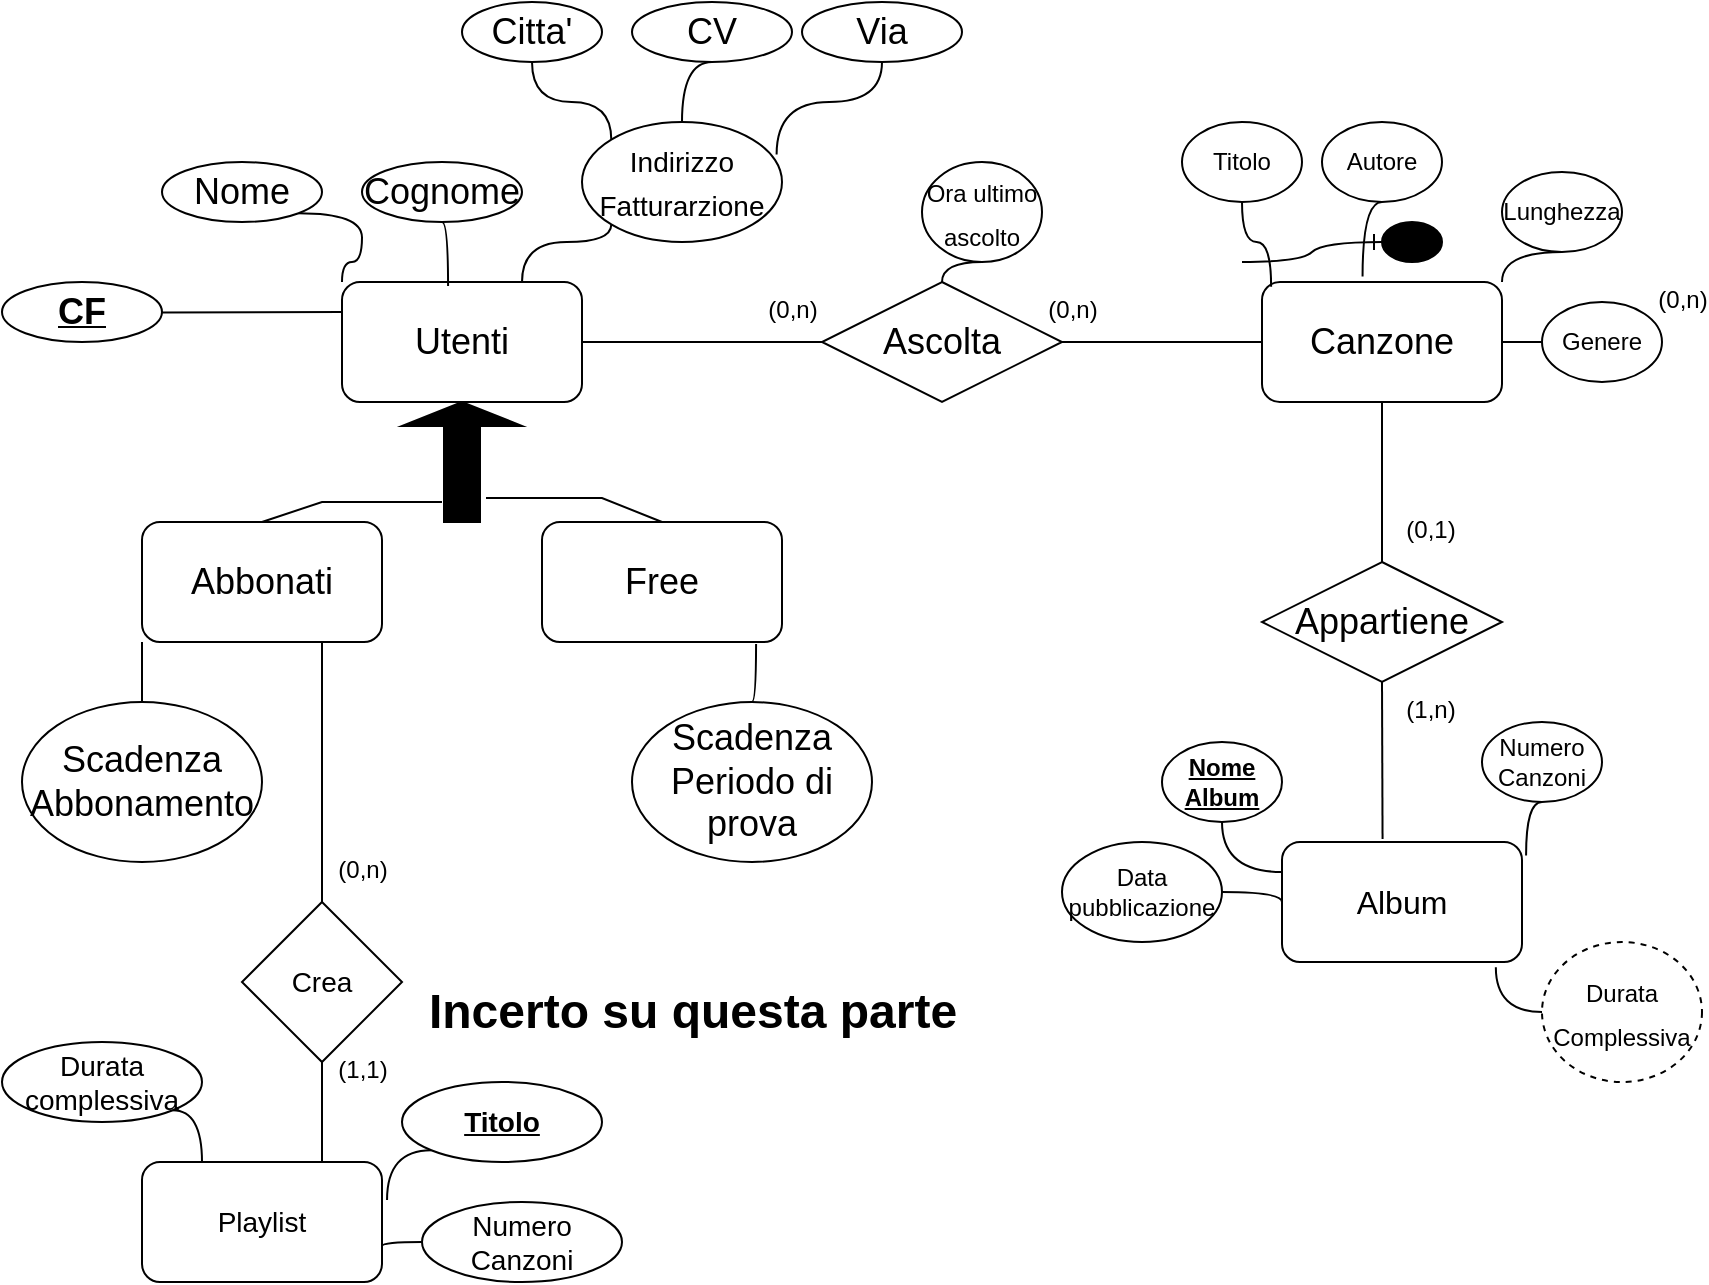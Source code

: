 <mxfile version="15.8.7" type="device"><diagram id="R2lEEEUBdFMjLlhIrx00" name="Page-1"><mxGraphModel dx="878" dy="561" grid="1" gridSize="10" guides="1" tooltips="1" connect="1" arrows="1" fold="1" page="1" pageScale="1" pageWidth="1200" pageHeight="1920" math="0" shadow="0" extFonts="Permanent Marker^https://fonts.googleapis.com/css?family=Permanent+Marker"><root><mxCell id="0"/><mxCell id="1" parent="0"/><mxCell id="MznmqaaZc4UVXRXvQqSj-66" style="edgeStyle=orthogonalEdgeStyle;curved=1;rounded=0;orthogonalLoop=1;jettySize=auto;html=1;exitX=0;exitY=0.25;exitDx=0;exitDy=0;fontSize=12;endArrow=none;endFill=0;" parent="1" source="MznmqaaZc4UVXRXvQqSj-1" edge="1"><mxGeometry relative="1" as="geometry"><mxPoint x="110" y="175.294" as="targetPoint"/></mxGeometry></mxCell><mxCell id="MznmqaaZc4UVXRXvQqSj-1" value="&lt;font style=&quot;font-size: 18px&quot;&gt;Utenti&lt;/font&gt;" style="rounded=1;whiteSpace=wrap;html=1;" parent="1" vertex="1"><mxGeometry x="200" y="160" width="120" height="60" as="geometry"/></mxCell><mxCell id="MznmqaaZc4UVXRXvQqSj-2" value="" style="shape=singleArrow;direction=north;whiteSpace=wrap;html=1;fontSize=18;fillColor=#000000;" parent="1" vertex="1"><mxGeometry x="230" y="220" width="60" height="60" as="geometry"/></mxCell><mxCell id="YDDnkRahi1cv_LV7dZbu-7" style="edgeStyle=orthogonalEdgeStyle;curved=1;rounded=0;orthogonalLoop=1;jettySize=auto;html=1;exitX=0.75;exitY=1;exitDx=0;exitDy=0;fontSize=14;endArrow=none;endFill=0;" edge="1" parent="1" source="MznmqaaZc4UVXRXvQqSj-3" target="YDDnkRahi1cv_LV7dZbu-1"><mxGeometry relative="1" as="geometry"/></mxCell><mxCell id="MznmqaaZc4UVXRXvQqSj-3" value="Abbonati" style="rounded=1;whiteSpace=wrap;html=1;fontSize=18;fillColor=default;" parent="1" vertex="1"><mxGeometry x="100" y="280" width="120" height="60" as="geometry"/></mxCell><mxCell id="MznmqaaZc4UVXRXvQqSj-4" value="Free" style="rounded=1;whiteSpace=wrap;html=1;fontSize=18;fillColor=default;" parent="1" vertex="1"><mxGeometry x="300" y="280" width="120" height="60" as="geometry"/></mxCell><mxCell id="MznmqaaZc4UVXRXvQqSj-7" value="" style="endArrow=none;html=1;rounded=0;fontSize=18;exitX=0.5;exitY=0;exitDx=0;exitDy=0;" parent="1" source="MznmqaaZc4UVXRXvQqSj-3" edge="1"><mxGeometry width="50" height="50" relative="1" as="geometry"><mxPoint x="400" y="290" as="sourcePoint"/><mxPoint x="250" y="270" as="targetPoint"/><Array as="points"><mxPoint x="190" y="270"/></Array></mxGeometry></mxCell><mxCell id="MznmqaaZc4UVXRXvQqSj-8" value="" style="endArrow=none;html=1;rounded=0;fontSize=18;exitX=0.2;exitY=0.7;exitDx=0;exitDy=0;entryX=0.5;entryY=0;entryDx=0;entryDy=0;exitPerimeter=0;" parent="1" source="MznmqaaZc4UVXRXvQqSj-2" target="MznmqaaZc4UVXRXvQqSj-4" edge="1"><mxGeometry width="50" height="50" relative="1" as="geometry"><mxPoint x="170" y="290" as="sourcePoint"/><mxPoint x="260" y="280" as="targetPoint"/><Array as="points"><mxPoint x="330" y="268"/></Array></mxGeometry></mxCell><mxCell id="MznmqaaZc4UVXRXvQqSj-23" style="edgeStyle=orthogonalEdgeStyle;curved=1;rounded=0;orthogonalLoop=1;jettySize=auto;html=1;exitX=1;exitY=1;exitDx=0;exitDy=0;fontSize=18;endArrow=none;endFill=0;entryX=0;entryY=0;entryDx=0;entryDy=0;" parent="1" source="MznmqaaZc4UVXRXvQqSj-9" target="MznmqaaZc4UVXRXvQqSj-1" edge="1"><mxGeometry relative="1" as="geometry"><mxPoint x="210" y="170" as="targetPoint"/></mxGeometry></mxCell><mxCell id="MznmqaaZc4UVXRXvQqSj-9" value="Nome" style="ellipse;whiteSpace=wrap;html=1;align=center;fontSize=18;fillColor=default;" parent="1" vertex="1"><mxGeometry x="110" y="100" width="80" height="30" as="geometry"/></mxCell><mxCell id="MznmqaaZc4UVXRXvQqSj-24" style="edgeStyle=orthogonalEdgeStyle;curved=1;rounded=0;orthogonalLoop=1;jettySize=auto;html=1;exitX=0.5;exitY=1;exitDx=0;exitDy=0;entryX=0.442;entryY=0.033;entryDx=0;entryDy=0;entryPerimeter=0;fontSize=18;endArrow=none;endFill=0;" parent="1" source="MznmqaaZc4UVXRXvQqSj-10" target="MznmqaaZc4UVXRXvQqSj-1" edge="1"><mxGeometry relative="1" as="geometry"/></mxCell><mxCell id="MznmqaaZc4UVXRXvQqSj-10" value="Cognome" style="ellipse;whiteSpace=wrap;html=1;align=center;fontSize=18;fillColor=default;" parent="1" vertex="1"><mxGeometry x="210" y="100" width="80" height="30" as="geometry"/></mxCell><mxCell id="MznmqaaZc4UVXRXvQqSj-25" style="edgeStyle=orthogonalEdgeStyle;curved=1;rounded=0;orthogonalLoop=1;jettySize=auto;html=1;exitX=0;exitY=1;exitDx=0;exitDy=0;fontSize=18;endArrow=none;endFill=0;entryX=0.75;entryY=0;entryDx=0;entryDy=0;" parent="1" source="MznmqaaZc4UVXRXvQqSj-12" target="MznmqaaZc4UVXRXvQqSj-1" edge="1"><mxGeometry relative="1" as="geometry"><mxPoint x="300" y="150" as="targetPoint"/><Array as="points"><mxPoint x="290" y="140"/></Array></mxGeometry></mxCell><mxCell id="MznmqaaZc4UVXRXvQqSj-12" value="&lt;font style=&quot;font-size: 14px&quot;&gt;Indirizzo&lt;br&gt;Fatturarzione&lt;/font&gt;" style="ellipse;whiteSpace=wrap;html=1;align=center;fontSize=18;fillColor=default;" parent="1" vertex="1"><mxGeometry x="320" y="80" width="100" height="60" as="geometry"/></mxCell><mxCell id="MznmqaaZc4UVXRXvQqSj-21" style="edgeStyle=orthogonalEdgeStyle;curved=1;rounded=0;orthogonalLoop=1;jettySize=auto;html=1;exitX=0.5;exitY=1;exitDx=0;exitDy=0;entryX=0;entryY=0;entryDx=0;entryDy=0;fontSize=18;endArrow=none;endFill=0;" parent="1" source="MznmqaaZc4UVXRXvQqSj-13" target="MznmqaaZc4UVXRXvQqSj-12" edge="1"><mxGeometry relative="1" as="geometry"/></mxCell><mxCell id="MznmqaaZc4UVXRXvQqSj-13" value="Citta'" style="ellipse;whiteSpace=wrap;html=1;align=center;fontSize=18;fillColor=default;" parent="1" vertex="1"><mxGeometry x="260" y="20" width="70" height="30" as="geometry"/></mxCell><mxCell id="MznmqaaZc4UVXRXvQqSj-22" style="edgeStyle=orthogonalEdgeStyle;curved=1;rounded=0;orthogonalLoop=1;jettySize=auto;html=1;exitX=0.5;exitY=1;exitDx=0;exitDy=0;entryX=0.973;entryY=0.271;entryDx=0;entryDy=0;entryPerimeter=0;fontSize=18;endArrow=none;endFill=0;" parent="1" source="MznmqaaZc4UVXRXvQqSj-14" target="MznmqaaZc4UVXRXvQqSj-12" edge="1"><mxGeometry relative="1" as="geometry"/></mxCell><mxCell id="MznmqaaZc4UVXRXvQqSj-14" value="Via" style="ellipse;whiteSpace=wrap;html=1;align=center;fontSize=18;fillColor=default;" parent="1" vertex="1"><mxGeometry x="430" y="20" width="80" height="30" as="geometry"/></mxCell><mxCell id="MznmqaaZc4UVXRXvQqSj-20" style="edgeStyle=orthogonalEdgeStyle;curved=1;rounded=0;orthogonalLoop=1;jettySize=auto;html=1;exitX=0.5;exitY=1;exitDx=0;exitDy=0;entryX=0.5;entryY=0;entryDx=0;entryDy=0;fontSize=18;endArrow=none;endFill=0;" parent="1" source="MznmqaaZc4UVXRXvQqSj-15" target="MznmqaaZc4UVXRXvQqSj-12" edge="1"><mxGeometry relative="1" as="geometry"/></mxCell><mxCell id="MznmqaaZc4UVXRXvQqSj-15" value="CV" style="ellipse;whiteSpace=wrap;html=1;align=center;fontSize=18;fillColor=default;" parent="1" vertex="1"><mxGeometry x="345" y="20" width="80" height="30" as="geometry"/></mxCell><mxCell id="MznmqaaZc4UVXRXvQqSj-27" style="edgeStyle=orthogonalEdgeStyle;curved=1;rounded=0;orthogonalLoop=1;jettySize=auto;html=1;exitX=0.5;exitY=0;exitDx=0;exitDy=0;entryX=0;entryY=1;entryDx=0;entryDy=0;fontSize=18;endArrow=none;endFill=0;" parent="1" source="MznmqaaZc4UVXRXvQqSj-26" target="MznmqaaZc4UVXRXvQqSj-3" edge="1"><mxGeometry relative="1" as="geometry"/></mxCell><mxCell id="MznmqaaZc4UVXRXvQqSj-26" value="Scadenza Abbonamento" style="ellipse;whiteSpace=wrap;html=1;align=center;fontSize=18;fillColor=default;" parent="1" vertex="1"><mxGeometry x="40" y="370" width="120" height="80" as="geometry"/></mxCell><mxCell id="MznmqaaZc4UVXRXvQqSj-30" style="edgeStyle=orthogonalEdgeStyle;curved=1;rounded=0;orthogonalLoop=1;jettySize=auto;html=1;exitX=0.5;exitY=0;exitDx=0;exitDy=0;entryX=0.892;entryY=1.017;entryDx=0;entryDy=0;entryPerimeter=0;fontSize=18;endArrow=none;endFill=0;" parent="1" source="MznmqaaZc4UVXRXvQqSj-29" target="MznmqaaZc4UVXRXvQqSj-4" edge="1"><mxGeometry relative="1" as="geometry"/></mxCell><mxCell id="MznmqaaZc4UVXRXvQqSj-29" value="Scadenza Periodo di prova" style="ellipse;whiteSpace=wrap;html=1;align=center;fontSize=18;fillColor=default;" parent="1" vertex="1"><mxGeometry x="345" y="370" width="120" height="80" as="geometry"/></mxCell><mxCell id="MznmqaaZc4UVXRXvQqSj-34" style="edgeStyle=orthogonalEdgeStyle;curved=1;rounded=0;orthogonalLoop=1;jettySize=auto;html=1;entryX=1;entryY=0.5;entryDx=0;entryDy=0;fontSize=18;endArrow=none;endFill=0;" parent="1" source="MznmqaaZc4UVXRXvQqSj-31" target="MznmqaaZc4UVXRXvQqSj-1" edge="1"><mxGeometry relative="1" as="geometry"/></mxCell><mxCell id="MznmqaaZc4UVXRXvQqSj-35" style="edgeStyle=orthogonalEdgeStyle;curved=1;rounded=0;orthogonalLoop=1;jettySize=auto;html=1;fontSize=18;endArrow=none;endFill=0;" parent="1" source="MznmqaaZc4UVXRXvQqSj-31" target="MznmqaaZc4UVXRXvQqSj-33" edge="1"><mxGeometry relative="1" as="geometry"/></mxCell><mxCell id="MznmqaaZc4UVXRXvQqSj-31" value="Ascolta" style="shape=rhombus;perimeter=rhombusPerimeter;whiteSpace=wrap;html=1;align=center;fontSize=18;fillColor=default;" parent="1" vertex="1"><mxGeometry x="440" y="160" width="120" height="60" as="geometry"/></mxCell><mxCell id="MznmqaaZc4UVXRXvQqSj-51" style="edgeStyle=orthogonalEdgeStyle;curved=1;rounded=0;orthogonalLoop=1;jettySize=auto;html=1;exitX=0.5;exitY=1;exitDx=0;exitDy=0;entryX=0.5;entryY=0;entryDx=0;entryDy=0;fontSize=18;endArrow=none;endFill=0;" parent="1" source="MznmqaaZc4UVXRXvQqSj-33" target="MznmqaaZc4UVXRXvQqSj-50" edge="1"><mxGeometry relative="1" as="geometry"/></mxCell><mxCell id="MznmqaaZc4UVXRXvQqSj-33" value="Canzone" style="rounded=1;whiteSpace=wrap;html=1;fontSize=18;fillColor=default;" parent="1" vertex="1"><mxGeometry x="660" y="160" width="120" height="60" as="geometry"/></mxCell><mxCell id="MznmqaaZc4UVXRXvQqSj-37" style="edgeStyle=orthogonalEdgeStyle;curved=1;rounded=0;orthogonalLoop=1;jettySize=auto;html=1;exitX=0.5;exitY=1;exitDx=0;exitDy=0;entryX=0.5;entryY=0;entryDx=0;entryDy=0;fontSize=12;endArrow=none;endFill=0;" parent="1" source="MznmqaaZc4UVXRXvQqSj-36" target="MznmqaaZc4UVXRXvQqSj-31" edge="1"><mxGeometry relative="1" as="geometry"/></mxCell><mxCell id="MznmqaaZc4UVXRXvQqSj-36" value="&lt;font style=&quot;font-size: 12px&quot;&gt;Ora ultimo ascolto&lt;/font&gt;" style="ellipse;whiteSpace=wrap;html=1;align=center;fontSize=18;fillColor=default;" parent="1" vertex="1"><mxGeometry x="490" y="100" width="60" height="50" as="geometry"/></mxCell><mxCell id="MznmqaaZc4UVXRXvQqSj-43" style="edgeStyle=orthogonalEdgeStyle;curved=1;rounded=0;orthogonalLoop=1;jettySize=auto;html=1;exitX=0.5;exitY=1;exitDx=0;exitDy=0;entryX=0.038;entryY=0.04;entryDx=0;entryDy=0;entryPerimeter=0;fontSize=12;endArrow=none;endFill=0;" parent="1" source="MznmqaaZc4UVXRXvQqSj-38" target="MznmqaaZc4UVXRXvQqSj-33" edge="1"><mxGeometry relative="1" as="geometry"/></mxCell><mxCell id="MznmqaaZc4UVXRXvQqSj-38" value="Titolo&lt;br&gt;" style="ellipse;whiteSpace=wrap;html=1;align=center;fontSize=12;fillColor=default;" parent="1" vertex="1"><mxGeometry x="620" y="80" width="60" height="40" as="geometry"/></mxCell><mxCell id="MznmqaaZc4UVXRXvQqSj-44" style="edgeStyle=orthogonalEdgeStyle;curved=1;rounded=0;orthogonalLoop=1;jettySize=auto;html=1;exitX=0.5;exitY=1;exitDx=0;exitDy=0;entryX=0.419;entryY=-0.045;entryDx=0;entryDy=0;entryPerimeter=0;fontSize=12;endArrow=none;endFill=0;" parent="1" source="MznmqaaZc4UVXRXvQqSj-39" target="MznmqaaZc4UVXRXvQqSj-33" edge="1"><mxGeometry relative="1" as="geometry"/></mxCell><mxCell id="MznmqaaZc4UVXRXvQqSj-39" value="Autore" style="ellipse;whiteSpace=wrap;html=1;align=center;fontSize=12;fillColor=default;" parent="1" vertex="1"><mxGeometry x="690" y="80" width="60" height="40" as="geometry"/></mxCell><mxCell id="MznmqaaZc4UVXRXvQqSj-45" style="edgeStyle=orthogonalEdgeStyle;curved=1;rounded=0;orthogonalLoop=1;jettySize=auto;html=1;exitX=0.5;exitY=1;exitDx=0;exitDy=0;entryX=1;entryY=0;entryDx=0;entryDy=0;fontSize=12;endArrow=none;endFill=0;" parent="1" source="MznmqaaZc4UVXRXvQqSj-40" target="MznmqaaZc4UVXRXvQqSj-33" edge="1"><mxGeometry relative="1" as="geometry"/></mxCell><mxCell id="MznmqaaZc4UVXRXvQqSj-40" value="Lunghezza" style="ellipse;whiteSpace=wrap;html=1;align=center;fontSize=12;fillColor=default;" parent="1" vertex="1"><mxGeometry x="780" y="105" width="60" height="40" as="geometry"/></mxCell><mxCell id="MznmqaaZc4UVXRXvQqSj-47" style="edgeStyle=orthogonalEdgeStyle;curved=1;rounded=0;orthogonalLoop=1;jettySize=auto;html=1;exitX=0;exitY=0.5;exitDx=0;exitDy=0;entryX=1;entryY=0.5;entryDx=0;entryDy=0;fontSize=12;endArrow=none;endFill=0;" parent="1" source="MznmqaaZc4UVXRXvQqSj-46" target="MznmqaaZc4UVXRXvQqSj-33" edge="1"><mxGeometry relative="1" as="geometry"/></mxCell><mxCell id="MznmqaaZc4UVXRXvQqSj-46" value="Genere&lt;br&gt;" style="ellipse;whiteSpace=wrap;html=1;align=center;fontSize=12;fillColor=default;" parent="1" vertex="1"><mxGeometry x="800" y="170" width="60" height="40" as="geometry"/></mxCell><mxCell id="MznmqaaZc4UVXRXvQqSj-48" value="&lt;font size=&quot;3&quot;&gt;Album&lt;br&gt;&lt;/font&gt;" style="rounded=1;whiteSpace=wrap;html=1;fontSize=12;fillColor=default;" parent="1" vertex="1"><mxGeometry x="670" y="440" width="120" height="60" as="geometry"/></mxCell><mxCell id="MznmqaaZc4UVXRXvQqSj-52" style="edgeStyle=orthogonalEdgeStyle;curved=1;rounded=0;orthogonalLoop=1;jettySize=auto;html=1;exitX=0.5;exitY=1;exitDx=0;exitDy=0;entryX=0.419;entryY=-0.025;entryDx=0;entryDy=0;entryPerimeter=0;fontSize=18;endArrow=none;endFill=0;" parent="1" source="MznmqaaZc4UVXRXvQqSj-50" target="MznmqaaZc4UVXRXvQqSj-48" edge="1"><mxGeometry relative="1" as="geometry"/></mxCell><mxCell id="MznmqaaZc4UVXRXvQqSj-50" value="Appartiene" style="shape=rhombus;perimeter=rhombusPerimeter;whiteSpace=wrap;html=1;align=center;fontSize=18;fillColor=default;" parent="1" vertex="1"><mxGeometry x="660" y="300" width="120" height="60" as="geometry"/></mxCell><mxCell id="MznmqaaZc4UVXRXvQqSj-54" style="edgeStyle=orthogonalEdgeStyle;curved=1;rounded=0;orthogonalLoop=1;jettySize=auto;html=1;entryX=0;entryY=0.25;entryDx=0;entryDy=0;fontSize=18;endArrow=none;endFill=0;" parent="1" source="MznmqaaZc4UVXRXvQqSj-53" target="MznmqaaZc4UVXRXvQqSj-48" edge="1"><mxGeometry relative="1" as="geometry"/></mxCell><mxCell id="MznmqaaZc4UVXRXvQqSj-53" value="&lt;b&gt;&lt;u&gt;Nome&lt;br&gt;Album&lt;/u&gt;&lt;/b&gt;" style="ellipse;whiteSpace=wrap;html=1;align=center;fontSize=12;fillColor=default;" parent="1" vertex="1"><mxGeometry x="610" y="390" width="60" height="40" as="geometry"/></mxCell><mxCell id="MznmqaaZc4UVXRXvQqSj-56" style="edgeStyle=orthogonalEdgeStyle;curved=1;rounded=0;orthogonalLoop=1;jettySize=auto;html=1;exitX=0.5;exitY=1;exitDx=0;exitDy=0;entryX=1.017;entryY=0.113;entryDx=0;entryDy=0;entryPerimeter=0;fontSize=18;endArrow=none;endFill=0;" parent="1" source="MznmqaaZc4UVXRXvQqSj-55" target="MznmqaaZc4UVXRXvQqSj-48" edge="1"><mxGeometry relative="1" as="geometry"/></mxCell><mxCell id="MznmqaaZc4UVXRXvQqSj-55" value="Numero&lt;br&gt;Canzoni" style="ellipse;whiteSpace=wrap;html=1;align=center;fontSize=12;fillColor=default;" parent="1" vertex="1"><mxGeometry x="770" y="380" width="60" height="40" as="geometry"/></mxCell><mxCell id="MznmqaaZc4UVXRXvQqSj-58" style="edgeStyle=orthogonalEdgeStyle;curved=1;rounded=0;orthogonalLoop=1;jettySize=auto;html=1;exitX=1;exitY=0.5;exitDx=0;exitDy=0;entryX=0;entryY=0.5;entryDx=0;entryDy=0;fontSize=18;endArrow=none;endFill=0;" parent="1" source="MznmqaaZc4UVXRXvQqSj-57" target="MznmqaaZc4UVXRXvQqSj-48" edge="1"><mxGeometry relative="1" as="geometry"/></mxCell><mxCell id="MznmqaaZc4UVXRXvQqSj-57" value="Data&lt;br&gt;pubblicazione" style="ellipse;whiteSpace=wrap;html=1;align=center;fontSize=12;fillColor=default;" parent="1" vertex="1"><mxGeometry x="560" y="440" width="80" height="50" as="geometry"/></mxCell><mxCell id="MznmqaaZc4UVXRXvQqSj-60" style="edgeStyle=orthogonalEdgeStyle;curved=1;rounded=0;orthogonalLoop=1;jettySize=auto;html=1;exitX=0;exitY=0.5;exitDx=0;exitDy=0;entryX=0.891;entryY=1.044;entryDx=0;entryDy=0;entryPerimeter=0;fontSize=12;endArrow=none;endFill=0;" parent="1" source="MznmqaaZc4UVXRXvQqSj-59" target="MznmqaaZc4UVXRXvQqSj-48" edge="1"><mxGeometry relative="1" as="geometry"/></mxCell><mxCell id="MznmqaaZc4UVXRXvQqSj-59" value="&lt;font style=&quot;font-size: 12px&quot;&gt;Durata Complessiva&lt;/font&gt;" style="ellipse;whiteSpace=wrap;html=1;align=center;dashed=1;fontSize=18;fillColor=default;" parent="1" vertex="1"><mxGeometry x="800" y="490" width="80" height="70" as="geometry"/></mxCell><mxCell id="MznmqaaZc4UVXRXvQqSj-61" value="&lt;span style=&quot;font-weight: normal&quot;&gt;&lt;font style=&quot;font-size: 12px&quot;&gt;(0,n)&lt;/font&gt;&lt;/span&gt;" style="text;strokeColor=none;fillColor=none;html=1;fontSize=24;fontStyle=1;verticalAlign=middle;align=center;" parent="1" vertex="1"><mxGeometry x="860" y="160" width="20" height="10" as="geometry"/></mxCell><mxCell id="MznmqaaZc4UVXRXvQqSj-62" value="&lt;span style=&quot;font-weight: normal&quot;&gt;&lt;font style=&quot;font-size: 12px&quot;&gt;(0,n)&lt;/font&gt;&lt;/span&gt;" style="text;strokeColor=none;fillColor=none;html=1;fontSize=24;fontStyle=1;verticalAlign=middle;align=center;" parent="1" vertex="1"><mxGeometry x="400" y="150" width="50" height="40" as="geometry"/></mxCell><mxCell id="MznmqaaZc4UVXRXvQqSj-63" value="&lt;span style=&quot;font-weight: normal&quot;&gt;&lt;font style=&quot;font-size: 12px&quot;&gt;(0,n)&lt;/font&gt;&lt;/span&gt;" style="text;strokeColor=none;fillColor=none;html=1;fontSize=24;fontStyle=1;verticalAlign=middle;align=center;" parent="1" vertex="1"><mxGeometry x="540" y="150" width="50" height="40" as="geometry"/></mxCell><mxCell id="MznmqaaZc4UVXRXvQqSj-64" value="&lt;span style=&quot;font-weight: normal&quot;&gt;&lt;font style=&quot;font-size: 12px&quot;&gt;(0,1)&lt;/font&gt;&lt;/span&gt;" style="text;strokeColor=none;fillColor=none;html=1;fontSize=24;fontStyle=1;verticalAlign=middle;align=center;" parent="1" vertex="1"><mxGeometry x="719" y="260" width="50" height="40" as="geometry"/></mxCell><mxCell id="MznmqaaZc4UVXRXvQqSj-65" value="&lt;span style=&quot;font-weight: normal&quot;&gt;&lt;font style=&quot;font-size: 12px&quot;&gt;(1,n)&lt;/font&gt;&lt;/span&gt;" style="text;strokeColor=none;fillColor=none;html=1;fontSize=24;fontStyle=1;verticalAlign=middle;align=center;" parent="1" vertex="1"><mxGeometry x="719" y="350" width="50" height="40" as="geometry"/></mxCell><mxCell id="MznmqaaZc4UVXRXvQqSj-68" value="&lt;u&gt;&lt;b&gt;CF&lt;/b&gt;&lt;/u&gt;" style="ellipse;whiteSpace=wrap;html=1;align=center;fontSize=18;fillColor=default;" parent="1" vertex="1"><mxGeometry x="30" y="160" width="80" height="30" as="geometry"/></mxCell><mxCell id="MznmqaaZc4UVXRXvQqSj-69" value="" style="edgeStyle=entityRelationEdgeStyle;fontSize=12;html=1;endArrow=ERone;endFill=1;rounded=0;curved=1;" parent="1" target="MznmqaaZc4UVXRXvQqSj-70" edge="1"><mxGeometry width="100" height="100" relative="1" as="geometry"><mxPoint x="650" y="150" as="sourcePoint"/><mxPoint x="730" y="140" as="targetPoint"/></mxGeometry></mxCell><mxCell id="MznmqaaZc4UVXRXvQqSj-70" value="" style="ellipse;whiteSpace=wrap;html=1;fontSize=12;fillColor=#000000;" parent="1" vertex="1"><mxGeometry x="720" y="130" width="30" height="20" as="geometry"/></mxCell><mxCell id="YDDnkRahi1cv_LV7dZbu-8" style="edgeStyle=orthogonalEdgeStyle;curved=1;rounded=0;orthogonalLoop=1;jettySize=auto;html=1;exitX=0.5;exitY=1;exitDx=0;exitDy=0;entryX=0.75;entryY=0;entryDx=0;entryDy=0;fontSize=14;endArrow=none;endFill=0;" edge="1" parent="1" source="YDDnkRahi1cv_LV7dZbu-1" target="YDDnkRahi1cv_LV7dZbu-2"><mxGeometry relative="1" as="geometry"/></mxCell><mxCell id="YDDnkRahi1cv_LV7dZbu-1" value="Crea" style="rhombus;whiteSpace=wrap;html=1;fontSize=14;" vertex="1" parent="1"><mxGeometry x="150" y="470" width="80" height="80" as="geometry"/></mxCell><mxCell id="YDDnkRahi1cv_LV7dZbu-2" value="Playlist" style="rounded=1;whiteSpace=wrap;html=1;fontSize=14;" vertex="1" parent="1"><mxGeometry x="100" y="600" width="120" height="60" as="geometry"/></mxCell><mxCell id="YDDnkRahi1cv_LV7dZbu-14" style="edgeStyle=orthogonalEdgeStyle;curved=1;rounded=0;orthogonalLoop=1;jettySize=auto;html=1;exitX=0;exitY=1;exitDx=0;exitDy=0;entryX=1.021;entryY=0.317;entryDx=0;entryDy=0;entryPerimeter=0;fontSize=14;endArrow=none;endFill=0;" edge="1" parent="1" source="YDDnkRahi1cv_LV7dZbu-9" target="YDDnkRahi1cv_LV7dZbu-2"><mxGeometry relative="1" as="geometry"/></mxCell><mxCell id="YDDnkRahi1cv_LV7dZbu-9" value="&lt;b&gt;&lt;u&gt;Titolo&lt;/u&gt;&lt;/b&gt;" style="ellipse;whiteSpace=wrap;html=1;align=center;fontSize=14;" vertex="1" parent="1"><mxGeometry x="230" y="560" width="100" height="40" as="geometry"/></mxCell><mxCell id="YDDnkRahi1cv_LV7dZbu-15" style="edgeStyle=orthogonalEdgeStyle;curved=1;rounded=0;orthogonalLoop=1;jettySize=auto;html=1;exitX=1;exitY=1;exitDx=0;exitDy=0;entryX=0.25;entryY=0;entryDx=0;entryDy=0;fontSize=14;endArrow=none;endFill=0;" edge="1" parent="1" source="YDDnkRahi1cv_LV7dZbu-11" target="YDDnkRahi1cv_LV7dZbu-2"><mxGeometry relative="1" as="geometry"/></mxCell><mxCell id="YDDnkRahi1cv_LV7dZbu-11" value="Durata complessiva" style="ellipse;whiteSpace=wrap;html=1;align=center;fontSize=14;" vertex="1" parent="1"><mxGeometry x="30" y="540" width="100" height="40" as="geometry"/></mxCell><mxCell id="YDDnkRahi1cv_LV7dZbu-13" style="edgeStyle=orthogonalEdgeStyle;curved=1;rounded=0;orthogonalLoop=1;jettySize=auto;html=1;exitX=0;exitY=0.5;exitDx=0;exitDy=0;entryX=1.002;entryY=0.698;entryDx=0;entryDy=0;entryPerimeter=0;fontSize=14;endArrow=none;endFill=0;" edge="1" parent="1" source="YDDnkRahi1cv_LV7dZbu-12" target="YDDnkRahi1cv_LV7dZbu-2"><mxGeometry relative="1" as="geometry"/></mxCell><mxCell id="YDDnkRahi1cv_LV7dZbu-12" value="Numero Canzoni" style="ellipse;whiteSpace=wrap;html=1;align=center;fontSize=14;" vertex="1" parent="1"><mxGeometry x="240" y="620" width="100" height="40" as="geometry"/></mxCell><mxCell id="YDDnkRahi1cv_LV7dZbu-16" value="&lt;span style=&quot;font-size: 12px ; font-weight: 400&quot;&gt;(0,n)&lt;/span&gt;" style="text;strokeColor=none;fillColor=none;html=1;fontSize=24;fontStyle=1;verticalAlign=middle;align=center;" vertex="1" parent="1"><mxGeometry x="160" y="430" width="100" height="40" as="geometry"/></mxCell><mxCell id="YDDnkRahi1cv_LV7dZbu-17" value="&lt;span style=&quot;font-weight: normal&quot;&gt;&lt;font style=&quot;font-size: 12px&quot;&gt;(1,1)&lt;/font&gt;&lt;/span&gt;" style="text;strokeColor=none;fillColor=none;html=1;fontSize=24;fontStyle=1;verticalAlign=middle;align=center;" vertex="1" parent="1"><mxGeometry x="160" y="530" width="100" height="40" as="geometry"/></mxCell><mxCell id="YDDnkRahi1cv_LV7dZbu-18" value="Incerto su questa parte" style="text;strokeColor=none;fillColor=none;html=1;fontSize=24;fontStyle=1;verticalAlign=middle;align=center;" vertex="1" parent="1"><mxGeometry x="325" y="505" width="100" height="40" as="geometry"/></mxCell></root></mxGraphModel></diagram></mxfile>
